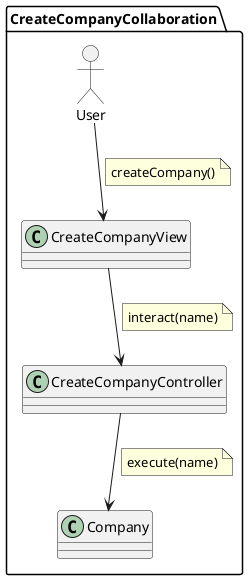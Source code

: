 @startuml
allow_mixing
' left to right direction
namespace CreateCompanyCollaboration{
actor User
User --> CreateCompanyView
    note on link
        createCompany()
    end note
CreateCompanyView --> CreateCompanyController
    note on link
        interact(name)
    end note
CreateCompanyController --> Company
    note on link
        execute(name)
    end note
}
@enduml